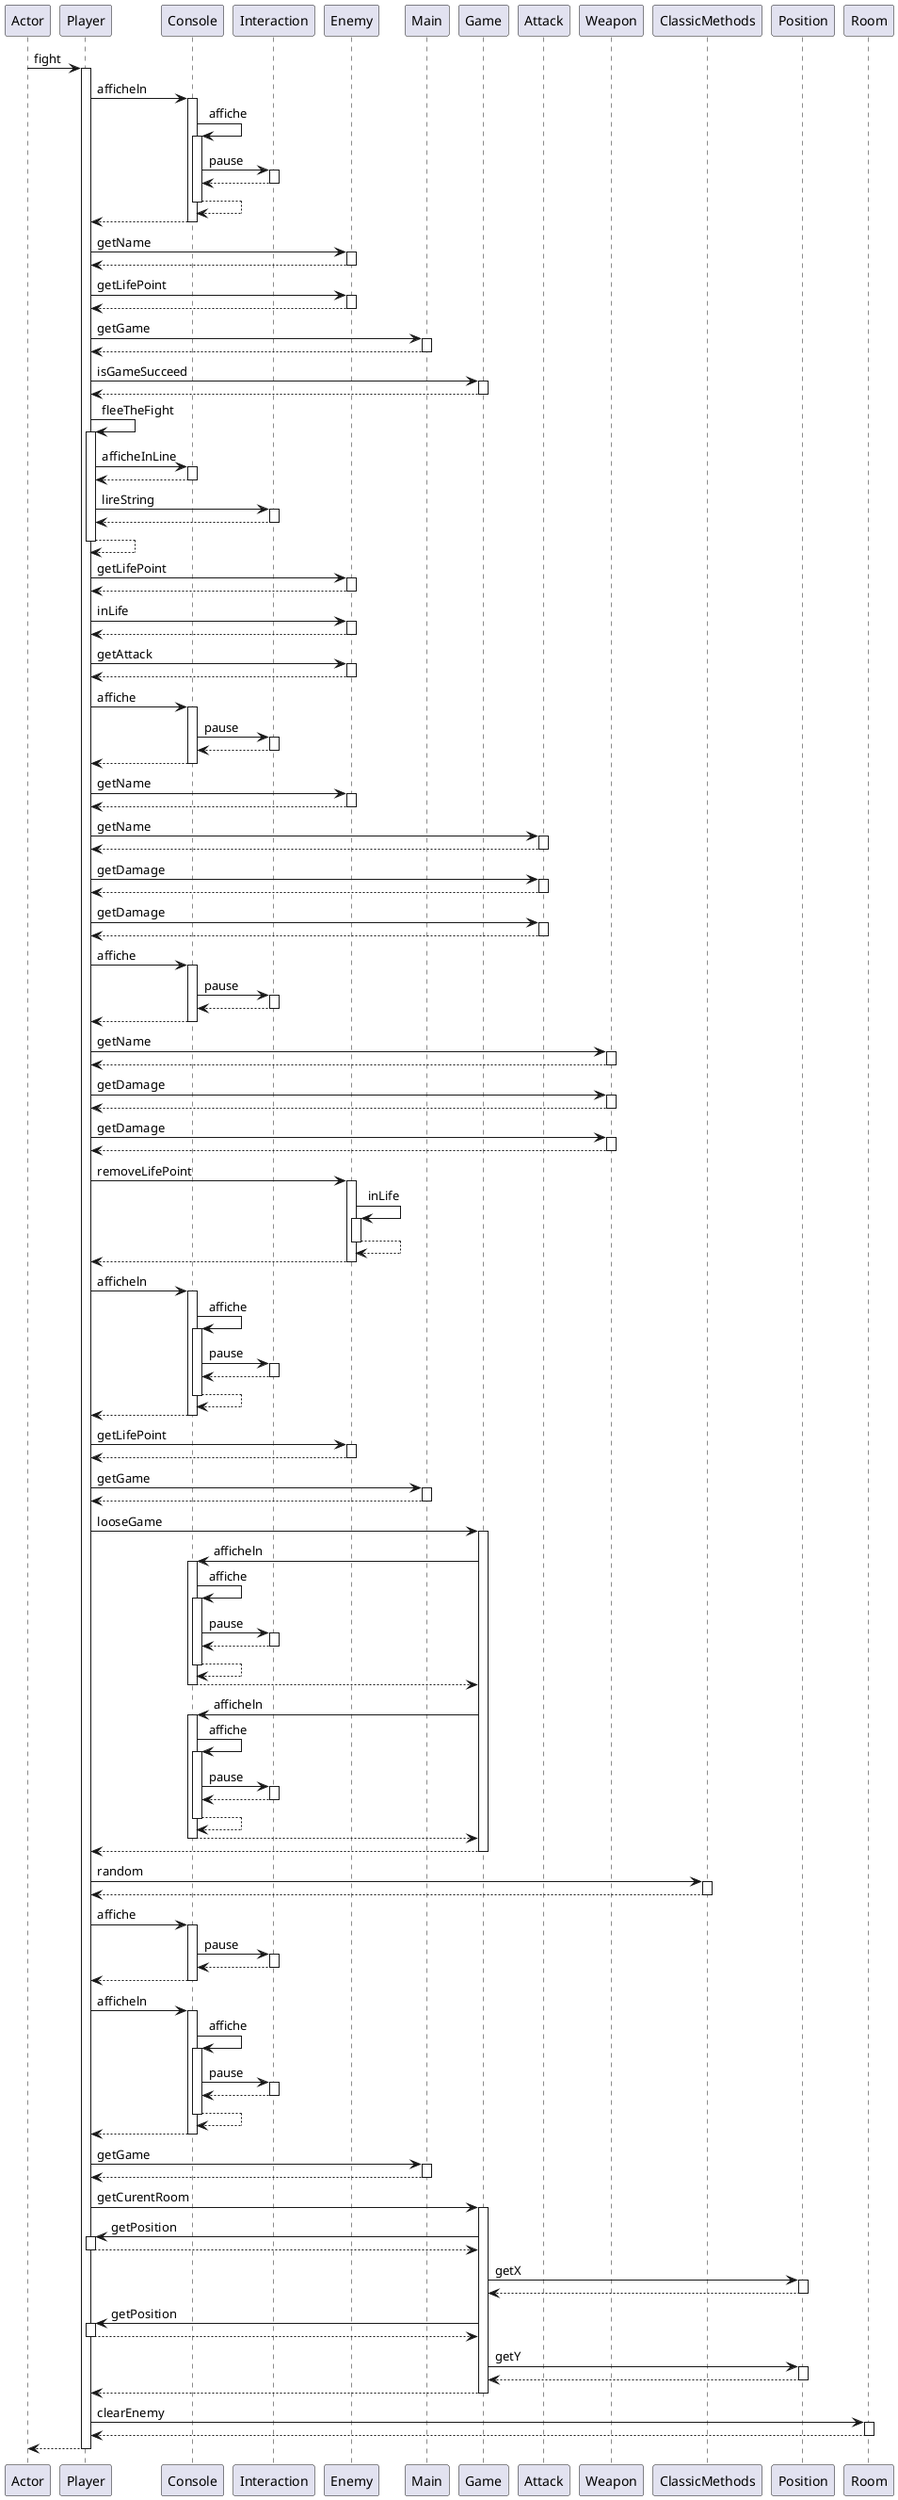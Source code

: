 @startuml
participant Actor
Actor -> Player : fight
activate Player
Player -> Console : afficheln
activate Console
Console -> Console : affiche
activate Console
Console -> Interaction : pause
activate Interaction
Interaction --> Console
deactivate Interaction
Console --> Console
deactivate Console
Console --> Player
deactivate Console
Player -> Enemy : getName
activate Enemy
Enemy --> Player
deactivate Enemy
Player -> Enemy : getLifePoint
activate Enemy
Enemy --> Player
deactivate Enemy
Player -> Main : getGame
activate Main
Main --> Player
deactivate Main
Player -> Game : isGameSucceed
activate Game
Game --> Player
deactivate Game
Player -> Player : fleeTheFight
activate Player
Player -> Console : afficheInLine
activate Console
Console --> Player
deactivate Console
Player -> Interaction : lireString
activate Interaction
Interaction --> Player
deactivate Interaction
Player --> Player
deactivate Player
Player -> Enemy : getLifePoint
activate Enemy
Enemy --> Player
deactivate Enemy
Player -> Enemy : inLife
activate Enemy
Enemy --> Player
deactivate Enemy
Player -> Enemy : getAttack
activate Enemy
Enemy --> Player
deactivate Enemy
Player -> Console : affiche
activate Console
Console -> Interaction : pause
activate Interaction
Interaction --> Console
deactivate Interaction
Console --> Player
deactivate Console
Player -> Enemy : getName
activate Enemy
Enemy --> Player
deactivate Enemy
Player -> Attack : getName
activate Attack
Attack --> Player
deactivate Attack
Player -> Attack : getDamage
activate Attack
Attack --> Player
deactivate Attack
Player -> Attack : getDamage
activate Attack
Attack --> Player
deactivate Attack
Player -> Console : affiche
activate Console
Console -> Interaction : pause
activate Interaction
Interaction --> Console
deactivate Interaction
Console --> Player
deactivate Console
Player -> Weapon : getName
activate Weapon
Weapon --> Player
deactivate Weapon
Player -> Weapon : getDamage
activate Weapon
Weapon --> Player
deactivate Weapon
Player -> Weapon : getDamage
activate Weapon
Weapon --> Player
deactivate Weapon
Player -> Enemy : removeLifePoint
activate Enemy
Enemy -> Enemy : inLife
activate Enemy
Enemy --> Enemy
deactivate Enemy
Enemy --> Player
deactivate Enemy
Player -> Console : afficheln
activate Console
Console -> Console : affiche
activate Console
Console -> Interaction : pause
activate Interaction
Interaction --> Console
deactivate Interaction
Console --> Console
deactivate Console
Console --> Player
deactivate Console
Player -> Enemy : getLifePoint
activate Enemy
Enemy --> Player
deactivate Enemy
Player -> Main : getGame
activate Main
Main --> Player
deactivate Main
Player -> Game : looseGame
activate Game
Game -> Console : afficheln
activate Console
Console -> Console : affiche
activate Console
Console -> Interaction : pause
activate Interaction
Interaction --> Console
deactivate Interaction
Console --> Console
deactivate Console
Console --> Game
deactivate Console
Game -> Console : afficheln
activate Console
Console -> Console : affiche
activate Console
Console -> Interaction : pause
activate Interaction
Interaction --> Console
deactivate Interaction
Console --> Console
deactivate Console
Console --> Game
deactivate Console
Game --> Player
deactivate Game
Player -> ClassicMethods : random
activate ClassicMethods
ClassicMethods --> Player
deactivate ClassicMethods
Player -> Console : affiche
activate Console
Console -> Interaction : pause
activate Interaction
Interaction --> Console
deactivate Interaction
Console --> Player
deactivate Console
Player -> Console : afficheln
activate Console
Console -> Console : affiche
activate Console
Console -> Interaction : pause
activate Interaction
Interaction --> Console
deactivate Interaction
Console --> Console
deactivate Console
Console --> Player
deactivate Console
Player -> Main : getGame
activate Main
Main --> Player
deactivate Main
Player -> Game : getCurentRoom
activate Game
Game -> Player : getPosition
activate Player
Player --> Game
deactivate Player
Game -> Position : getX
activate Position
Position --> Game
deactivate Position
Game -> Player : getPosition
activate Player
Player --> Game
deactivate Player
Game -> Position : getY
activate Position
Position --> Game
deactivate Position
Game --> Player
deactivate Game
Player -> Room : clearEnemy
activate Room
Room --> Player
deactivate Room
return
@enduml